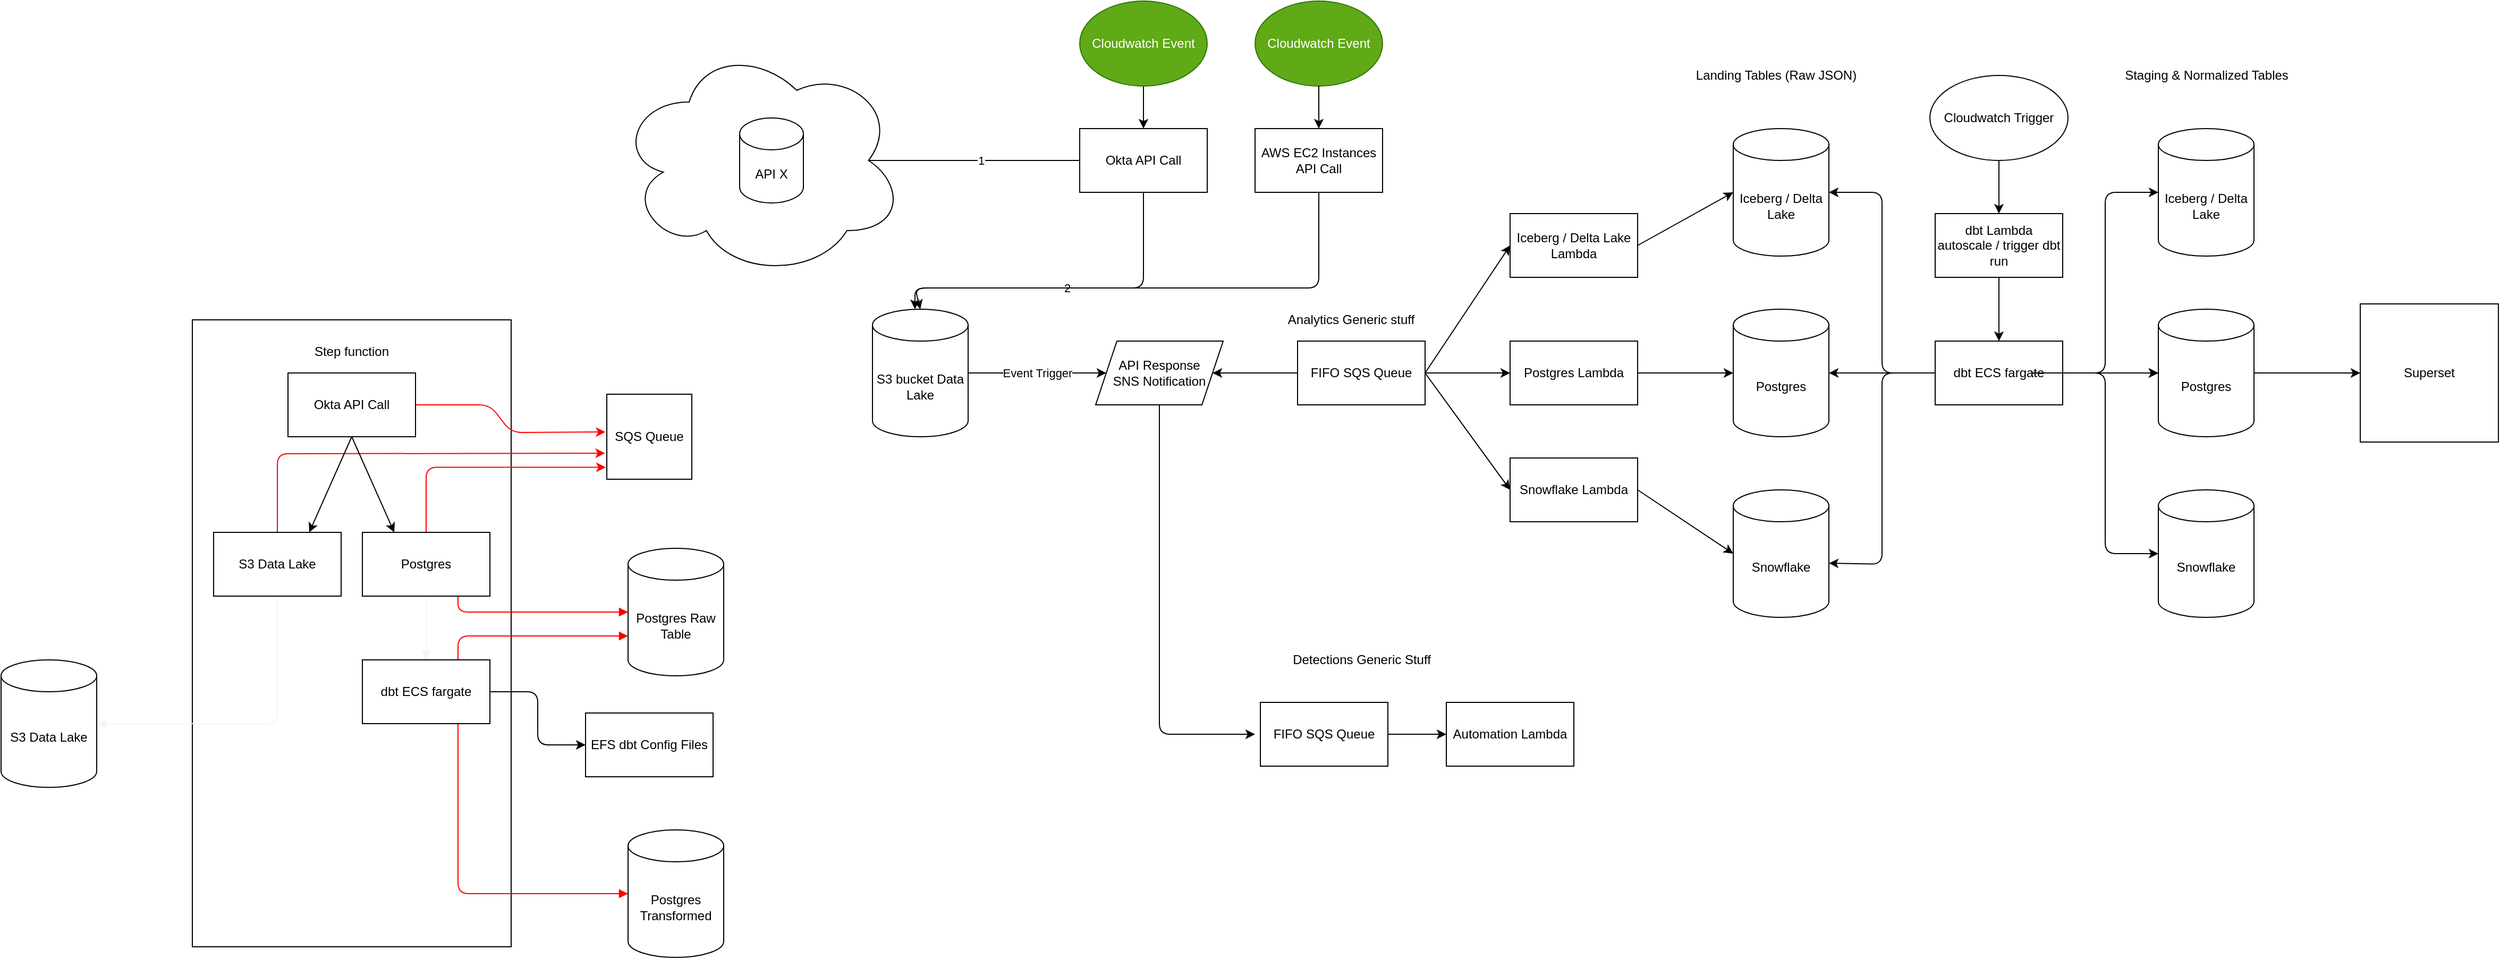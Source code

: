 <mxfile>
    <diagram id="F33jILelvyepg5wKvacy" name="Page-1">
        <mxGraphModel dx="3491" dy="1139" grid="1" gridSize="10" guides="1" tooltips="1" connect="1" arrows="1" fold="1" page="1" pageScale="1" pageWidth="850" pageHeight="1100" math="0" shadow="0">
            <root>
                <mxCell id="0"/>
                <mxCell id="1" parent="0"/>
                <mxCell id="212" value="&lt;span style=&quot;font-size: 12px;&quot;&gt;SQS Queue&lt;/span&gt;" style="whiteSpace=wrap;html=1;aspect=fixed;fontFamily=Helvetica;fontSize=1;fontColor=default;" parent="1" vertex="1">
                    <mxGeometry x="-310" y="460" width="80" height="80" as="geometry"/>
                </mxCell>
                <mxCell id="186" value="" style="rounded=0;whiteSpace=wrap;html=1;" parent="1" vertex="1">
                    <mxGeometry x="-700" y="390" width="300" height="590" as="geometry"/>
                </mxCell>
                <mxCell id="10" value="2" style="edgeStyle=none;html=1;" parent="1" source="2" edge="1">
                    <mxGeometry relative="1" as="geometry">
                        <mxPoint x="-20" y="380" as="targetPoint"/>
                        <Array as="points">
                            <mxPoint x="195" y="360"/>
                            <mxPoint x="80" y="360"/>
                            <mxPoint x="-20" y="360"/>
                        </Array>
                        <mxPoint as="offset"/>
                    </mxGeometry>
                </mxCell>
                <mxCell id="20" style="edgeStyle=none;html=1;entryX=1;entryY=0.5;entryDx=0;entryDy=0;entryPerimeter=0;" parent="1" source="2" target="15" edge="1">
                    <mxGeometry relative="1" as="geometry"/>
                </mxCell>
                <mxCell id="29" value="1" style="edgeLabel;html=1;align=center;verticalAlign=middle;resizable=0;points=[];" parent="20" connectable="0" vertex="1">
                    <mxGeometry x="-0.28" relative="1" as="geometry">
                        <mxPoint as="offset"/>
                    </mxGeometry>
                </mxCell>
                <mxCell id="2" value="Okta API Call" style="rounded=0;whiteSpace=wrap;html=1;" parent="1" vertex="1">
                    <mxGeometry x="135" y="210" width="120" height="60" as="geometry"/>
                </mxCell>
                <mxCell id="4" value="" style="edgeStyle=none;html=1;" parent="1" source="3" target="2" edge="1">
                    <mxGeometry relative="1" as="geometry"/>
                </mxCell>
                <mxCell id="3" value="Cloudwatch Event" style="ellipse;whiteSpace=wrap;html=1;fillColor=#60a917;fontColor=#ffffff;strokeColor=#2D7600;" parent="1" vertex="1">
                    <mxGeometry x="135" y="90" width="120" height="80" as="geometry"/>
                </mxCell>
                <mxCell id="23" value="" style="group" parent="1" connectable="0" vertex="1">
                    <mxGeometry x="-290" y="130" width="270" height="220" as="geometry"/>
                </mxCell>
                <mxCell id="24" value="" style="group" parent="23" connectable="0" vertex="1">
                    <mxGeometry x="-10" width="270" height="220" as="geometry"/>
                </mxCell>
                <mxCell id="21" value="" style="ellipse;shape=cloud;whiteSpace=wrap;html=1;" parent="24" vertex="1">
                    <mxGeometry width="270" height="220" as="geometry"/>
                </mxCell>
                <mxCell id="15" value="API X" style="shape=cylinder3;whiteSpace=wrap;html=1;boundedLbl=1;backgroundOutline=1;size=15;" parent="24" vertex="1">
                    <mxGeometry x="115" y="70" width="60" height="80" as="geometry"/>
                </mxCell>
                <mxCell id="26" value="Postgres" style="shape=cylinder3;whiteSpace=wrap;html=1;boundedLbl=1;backgroundOutline=1;size=15;" parent="1" vertex="1">
                    <mxGeometry x="750" y="380" width="90" height="120" as="geometry"/>
                </mxCell>
                <mxCell id="106" value="Event Trigger" style="edgeStyle=none;html=1;" parent="1" source="105" target="107" edge="1">
                    <mxGeometry relative="1" as="geometry">
                        <mxPoint x="150" y="440" as="targetPoint"/>
                    </mxGeometry>
                </mxCell>
                <mxCell id="105" value="S3 bucket Data Lake" style="shape=cylinder3;whiteSpace=wrap;html=1;boundedLbl=1;backgroundOutline=1;size=15;" parent="1" vertex="1">
                    <mxGeometry x="-60" y="380" width="90" height="120" as="geometry"/>
                </mxCell>
                <mxCell id="167" style="edgeStyle=none;html=1;exitX=0.5;exitY=1;exitDx=0;exitDy=0;" parent="1" source="107" edge="1">
                    <mxGeometry relative="1" as="geometry">
                        <mxPoint x="300" y="780" as="targetPoint"/>
                        <Array as="points">
                            <mxPoint x="210" y="660"/>
                            <mxPoint x="210" y="780"/>
                        </Array>
                    </mxGeometry>
                </mxCell>
                <mxCell id="107" value="API Response&lt;br&gt;SNS Notification" style="shape=parallelogram;perimeter=parallelogramPerimeter;whiteSpace=wrap;html=1;fixedSize=1;" parent="1" vertex="1">
                    <mxGeometry x="150" y="410" width="120" height="60" as="geometry"/>
                </mxCell>
                <mxCell id="133" value="" style="edgeStyle=none;html=1;" parent="1" source="112" target="26" edge="1">
                    <mxGeometry relative="1" as="geometry"/>
                </mxCell>
                <mxCell id="112" value="Postgres Lambda" style="rounded=0;whiteSpace=wrap;html=1;" parent="1" vertex="1">
                    <mxGeometry x="540" y="410" width="120" height="60" as="geometry"/>
                </mxCell>
                <mxCell id="117" style="edgeStyle=none;html=1;exitX=0;exitY=0.5;exitDx=0;exitDy=0;entryX=1;entryY=0.5;entryDx=0;entryDy=0;" parent="1" source="115" target="107" edge="1">
                    <mxGeometry relative="1" as="geometry"/>
                </mxCell>
                <mxCell id="127" style="edgeStyle=none;html=1;exitX=1;exitY=0.5;exitDx=0;exitDy=0;entryX=0;entryY=0.5;entryDx=0;entryDy=0;" parent="1" source="115" target="112" edge="1">
                    <mxGeometry relative="1" as="geometry"/>
                </mxCell>
                <mxCell id="168" style="edgeStyle=none;html=1;exitX=1;exitY=0.5;exitDx=0;exitDy=0;entryX=0;entryY=0.5;entryDx=0;entryDy=0;" parent="1" source="115" target="162" edge="1">
                    <mxGeometry relative="1" as="geometry"/>
                </mxCell>
                <mxCell id="169" style="edgeStyle=none;html=1;exitX=1;exitY=0.5;exitDx=0;exitDy=0;entryX=0;entryY=0.5;entryDx=0;entryDy=0;" parent="1" source="115" target="163" edge="1">
                    <mxGeometry relative="1" as="geometry"/>
                </mxCell>
                <mxCell id="115" value="FIFO SQS Queue" style="rounded=0;whiteSpace=wrap;html=1;" parent="1" vertex="1">
                    <mxGeometry x="340" y="410" width="120" height="60" as="geometry"/>
                </mxCell>
                <mxCell id="123" value="Snowflake" style="shape=cylinder3;whiteSpace=wrap;html=1;boundedLbl=1;backgroundOutline=1;size=15;" parent="1" vertex="1">
                    <mxGeometry x="750" y="550" width="90" height="120" as="geometry"/>
                </mxCell>
                <mxCell id="125" value="Iceberg / Delta Lake" style="shape=cylinder3;whiteSpace=wrap;html=1;boundedLbl=1;backgroundOutline=1;size=15;" parent="1" vertex="1">
                    <mxGeometry x="750" y="210" width="90" height="120" as="geometry"/>
                </mxCell>
                <mxCell id="142" value="" style="edgeStyle=none;html=1;" parent="1" source="132" target="26" edge="1">
                    <mxGeometry relative="1" as="geometry"/>
                </mxCell>
                <mxCell id="143" style="edgeStyle=none;html=1;entryX=1;entryY=0.5;entryDx=0;entryDy=0;entryPerimeter=0;" parent="1" target="125" edge="1">
                    <mxGeometry relative="1" as="geometry">
                        <mxPoint x="940" y="440" as="sourcePoint"/>
                        <Array as="points">
                            <mxPoint x="890" y="440"/>
                            <mxPoint x="890" y="270"/>
                        </Array>
                    </mxGeometry>
                </mxCell>
                <mxCell id="144" style="edgeStyle=none;html=1;entryX=1;entryY=0.575;entryDx=0;entryDy=0;entryPerimeter=0;" parent="1" target="123" edge="1">
                    <mxGeometry relative="1" as="geometry">
                        <mxPoint x="940" y="440" as="sourcePoint"/>
                        <Array as="points">
                            <mxPoint x="890" y="440"/>
                            <mxPoint x="890" y="620"/>
                        </Array>
                    </mxGeometry>
                </mxCell>
                <mxCell id="146" value="" style="edgeStyle=none;html=1;entryX=0;entryY=0.5;entryDx=0;entryDy=0;entryPerimeter=0;" parent="1" source="132" target="154" edge="1">
                    <mxGeometry relative="1" as="geometry">
                        <mxPoint x="1140" y="440" as="targetPoint"/>
                    </mxGeometry>
                </mxCell>
                <mxCell id="159" style="edgeStyle=none;html=1;entryX=0;entryY=0.5;entryDx=0;entryDy=0;entryPerimeter=0;" parent="1" target="154" edge="1">
                    <mxGeometry relative="1" as="geometry">
                        <mxPoint x="1030" y="440.0" as="sourcePoint"/>
                    </mxGeometry>
                </mxCell>
                <mxCell id="132" value="dbt ECS fargate" style="rounded=0;whiteSpace=wrap;html=1;" parent="1" vertex="1">
                    <mxGeometry x="940" y="410" width="120" height="60" as="geometry"/>
                </mxCell>
                <mxCell id="141" value="" style="edgeStyle=none;html=1;" parent="1" source="137" target="132" edge="1">
                    <mxGeometry relative="1" as="geometry"/>
                </mxCell>
                <mxCell id="137" value="dbt Lambda autoscale / trigger dbt run" style="rounded=0;whiteSpace=wrap;html=1;" parent="1" vertex="1">
                    <mxGeometry x="940" y="290" width="120" height="60" as="geometry"/>
                </mxCell>
                <mxCell id="140" value="" style="edgeStyle=none;html=1;" parent="1" source="138" target="137" edge="1">
                    <mxGeometry relative="1" as="geometry"/>
                </mxCell>
                <mxCell id="138" value="Cloudwatch Trigger" style="ellipse;whiteSpace=wrap;html=1;" parent="1" vertex="1">
                    <mxGeometry x="935" y="160" width="130" height="80" as="geometry"/>
                </mxCell>
                <mxCell id="184" value="" style="edgeStyle=none;html=1;" parent="1" source="154" target="183" edge="1">
                    <mxGeometry relative="1" as="geometry"/>
                </mxCell>
                <mxCell id="154" value="Postgres" style="shape=cylinder3;whiteSpace=wrap;html=1;boundedLbl=1;backgroundOutline=1;size=15;" parent="1" vertex="1">
                    <mxGeometry x="1150" y="380" width="90" height="120" as="geometry"/>
                </mxCell>
                <mxCell id="155" style="edgeStyle=none;html=1;entryX=0;entryY=0.5;entryDx=0;entryDy=0;entryPerimeter=0;exitX=1;exitY=0.5;exitDx=0;exitDy=0;" parent="1" target="158" edge="1">
                    <mxGeometry relative="1" as="geometry">
                        <mxPoint x="1030" y="440" as="sourcePoint"/>
                        <Array as="points">
                            <mxPoint x="1100" y="440"/>
                            <mxPoint x="1100" y="350"/>
                            <mxPoint x="1100" y="270"/>
                        </Array>
                    </mxGeometry>
                </mxCell>
                <mxCell id="156" style="edgeStyle=none;html=1;entryX=0;entryY=0.5;entryDx=0;entryDy=0;entryPerimeter=0;" parent="1" target="157" edge="1">
                    <mxGeometry relative="1" as="geometry">
                        <Array as="points">
                            <mxPoint x="1100" y="440"/>
                            <mxPoint x="1100" y="610"/>
                        </Array>
                        <mxPoint x="1030" y="440" as="sourcePoint"/>
                    </mxGeometry>
                </mxCell>
                <mxCell id="157" value="Snowflake" style="shape=cylinder3;whiteSpace=wrap;html=1;boundedLbl=1;backgroundOutline=1;size=15;" parent="1" vertex="1">
                    <mxGeometry x="1150" y="550" width="90" height="120" as="geometry"/>
                </mxCell>
                <mxCell id="158" value="Iceberg / Delta Lake" style="shape=cylinder3;whiteSpace=wrap;html=1;boundedLbl=1;backgroundOutline=1;size=15;" parent="1" vertex="1">
                    <mxGeometry x="1150" y="210" width="90" height="120" as="geometry"/>
                </mxCell>
                <mxCell id="160" value="Landing Tables (Raw JSON)" style="text;html=1;align=center;verticalAlign=middle;resizable=0;points=[];autosize=1;strokeColor=none;fillColor=none;" parent="1" vertex="1">
                    <mxGeometry x="705" y="145" width="170" height="30" as="geometry"/>
                </mxCell>
                <mxCell id="161" value="Staging &amp;amp; Normalized Tables" style="text;html=1;align=center;verticalAlign=middle;resizable=0;points=[];autosize=1;strokeColor=none;fillColor=none;" parent="1" vertex="1">
                    <mxGeometry x="1105" y="145" width="180" height="30" as="geometry"/>
                </mxCell>
                <mxCell id="164" style="edgeStyle=none;html=1;exitX=1;exitY=0.5;exitDx=0;exitDy=0;entryX=0;entryY=0.5;entryDx=0;entryDy=0;entryPerimeter=0;" parent="1" source="162" target="125" edge="1">
                    <mxGeometry relative="1" as="geometry"/>
                </mxCell>
                <mxCell id="162" value="Iceberg / Delta Lake Lambda" style="rounded=0;whiteSpace=wrap;html=1;" parent="1" vertex="1">
                    <mxGeometry x="540" y="290" width="120" height="60" as="geometry"/>
                </mxCell>
                <mxCell id="165" style="edgeStyle=none;html=1;exitX=1;exitY=0.5;exitDx=0;exitDy=0;entryX=0;entryY=0.5;entryDx=0;entryDy=0;entryPerimeter=0;" parent="1" source="163" target="123" edge="1">
                    <mxGeometry relative="1" as="geometry"/>
                </mxCell>
                <mxCell id="163" value="Snowflake Lambda" style="rounded=0;whiteSpace=wrap;html=1;" parent="1" vertex="1">
                    <mxGeometry x="540" y="520" width="120" height="60" as="geometry"/>
                </mxCell>
                <mxCell id="171" value="" style="edgeStyle=none;html=1;" parent="1" source="166" target="170" edge="1">
                    <mxGeometry relative="1" as="geometry"/>
                </mxCell>
                <mxCell id="166" value="FIFO SQS Queue" style="rounded=0;whiteSpace=wrap;html=1;" parent="1" vertex="1">
                    <mxGeometry x="305" y="750" width="120" height="60" as="geometry"/>
                </mxCell>
                <mxCell id="170" value="Automation Lambda" style="whiteSpace=wrap;html=1;rounded=0;" parent="1" vertex="1">
                    <mxGeometry x="480" y="750" width="120" height="60" as="geometry"/>
                </mxCell>
                <mxCell id="173" style="edgeStyle=none;html=1;exitX=0.5;exitY=1;exitDx=0;exitDy=0;entryX=0.5;entryY=0;entryDx=0;entryDy=0;entryPerimeter=0;" parent="1" source="172" target="105" edge="1">
                    <mxGeometry relative="1" as="geometry">
                        <Array as="points">
                            <mxPoint x="360" y="360"/>
                            <mxPoint x="190" y="360"/>
                            <mxPoint x="-20" y="360"/>
                        </Array>
                    </mxGeometry>
                </mxCell>
                <mxCell id="172" value="AWS EC2 Instances API Call" style="rounded=0;whiteSpace=wrap;html=1;" parent="1" vertex="1">
                    <mxGeometry x="300" y="210" width="120" height="60" as="geometry"/>
                </mxCell>
                <mxCell id="178" value="Analytics Generic stuff" style="text;html=1;align=center;verticalAlign=middle;resizable=0;points=[];autosize=1;strokeColor=none;fillColor=none;" parent="1" vertex="1">
                    <mxGeometry x="320" y="375" width="140" height="30" as="geometry"/>
                </mxCell>
                <mxCell id="177" value="Detections Generic Stuff" style="text;html=1;align=center;verticalAlign=middle;resizable=0;points=[];autosize=1;strokeColor=none;fillColor=none;" parent="1" vertex="1">
                    <mxGeometry x="325" y="695" width="150" height="30" as="geometry"/>
                </mxCell>
                <mxCell id="174" value="Cloudwatch Event" style="ellipse;whiteSpace=wrap;html=1;fillColor=#60a917;fontColor=#ffffff;strokeColor=#2D7600;" parent="1" vertex="1">
                    <mxGeometry x="300" y="90" width="120" height="80" as="geometry"/>
                </mxCell>
                <mxCell id="175" value="" style="edgeStyle=none;html=1;" parent="1" source="174" target="172" edge="1">
                    <mxGeometry relative="1" as="geometry"/>
                </mxCell>
                <mxCell id="183" value="Superset" style="whiteSpace=wrap;html=1;aspect=fixed;" parent="1" vertex="1">
                    <mxGeometry x="1340" y="375" width="130" height="130" as="geometry"/>
                </mxCell>
                <mxCell id="189" style="edgeStyle=none;html=1;exitX=1;exitY=0.5;exitDx=0;exitDy=0;entryX=-0.016;entryY=0.444;entryDx=0;entryDy=0;entryPerimeter=0;strokeColor=#FF0000;" parent="1" source="185" target="212" edge="1">
                    <mxGeometry relative="1" as="geometry">
                        <mxPoint x="-315" y="496.335" as="targetPoint"/>
                        <Array as="points">
                            <mxPoint x="-420" y="470"/>
                            <mxPoint x="-400" y="496"/>
                        </Array>
                    </mxGeometry>
                </mxCell>
                <mxCell id="185" value="Okta API Call" style="rounded=0;whiteSpace=wrap;html=1;" parent="1" vertex="1">
                    <mxGeometry x="-610" y="440" width="120" height="60" as="geometry"/>
                </mxCell>
                <mxCell id="187" value="Step function" style="text;html=1;strokeColor=none;fillColor=none;align=center;verticalAlign=middle;whiteSpace=wrap;rounded=0;" parent="1" vertex="1">
                    <mxGeometry x="-600" y="405" width="100" height="30" as="geometry"/>
                </mxCell>
                <mxCell id="193" style="edgeStyle=none;html=1;exitX=0.5;exitY=0;exitDx=0;exitDy=0;entryX=-0.021;entryY=0.694;entryDx=0;entryDy=0;entryPerimeter=0;fillColor=#FF0000;strokeColor=#FF0000;" parent="1" source="190" target="212" edge="1">
                    <mxGeometry relative="1" as="geometry">
                        <mxPoint x="-315" y="515.503" as="targetPoint"/>
                        <Array as="points">
                            <mxPoint x="-620" y="516"/>
                        </Array>
                    </mxGeometry>
                </mxCell>
                <mxCell id="206" style="edgeStyle=orthogonalEdgeStyle;shape=connector;rounded=1;html=1;exitX=0.5;exitY=1;exitDx=0;exitDy=0;entryX=1;entryY=0.5;entryDx=0;entryDy=0;entryPerimeter=0;labelBackgroundColor=default;strokeColor=#F5F5F5;fontFamily=Helvetica;fontSize=1;fontColor=default;endArrow=block;startSize=6;endSize=6;sourcePerimeterSpacing=0;targetPerimeterSpacing=0;fillColor=#FF0000;" parent="1" source="190" target="198" edge="1">
                    <mxGeometry relative="1" as="geometry"/>
                </mxCell>
                <mxCell id="190" value="S3 Data Lake" style="rounded=0;whiteSpace=wrap;html=1;" parent="1" vertex="1">
                    <mxGeometry x="-680" y="590" width="120" height="60" as="geometry"/>
                </mxCell>
                <mxCell id="192" style="edgeStyle=orthogonalEdgeStyle;html=1;exitX=0.5;exitY=0;exitDx=0;exitDy=0;strokeColor=#FF0000;entryX=-0.012;entryY=0.86;entryDx=0;entryDy=0;entryPerimeter=0;" parent="1" source="191" target="212" edge="1">
                    <mxGeometry relative="1" as="geometry">
                        <mxPoint x="-320" y="530" as="targetPoint"/>
                    </mxGeometry>
                </mxCell>
                <mxCell id="201" style="edgeStyle=orthogonalEdgeStyle;html=1;exitX=0.75;exitY=1;exitDx=0;exitDy=0;entryX=0;entryY=0.5;entryDx=0;entryDy=0;entryPerimeter=0;strokeColor=#FF0000;fontSize=1;endArrow=block;startSize=6;endSize=6;sourcePerimeterSpacing=0;targetPerimeterSpacing=0;fillColor=#FF0000;" parent="1" source="191" target="197" edge="1">
                    <mxGeometry relative="1" as="geometry"/>
                </mxCell>
                <mxCell id="208" style="edgeStyle=orthogonalEdgeStyle;shape=connector;rounded=1;html=1;exitX=0.5;exitY=1;exitDx=0;exitDy=0;entryX=0.5;entryY=0;entryDx=0;entryDy=0;labelBackgroundColor=default;strokeColor=#F5F5F5;fontFamily=Helvetica;fontSize=1;fontColor=default;endArrow=block;startSize=6;endSize=6;sourcePerimeterSpacing=0;targetPerimeterSpacing=0;fillColor=#FF0000;" parent="1" source="191" target="204" edge="1">
                    <mxGeometry relative="1" as="geometry"/>
                </mxCell>
                <mxCell id="191" value="Postgres" style="rounded=0;whiteSpace=wrap;html=1;" parent="1" vertex="1">
                    <mxGeometry x="-540" y="590" width="120" height="60" as="geometry"/>
                </mxCell>
                <mxCell id="197" value="Postgres Raw Table" style="shape=cylinder3;whiteSpace=wrap;html=1;boundedLbl=1;backgroundOutline=1;size=15;" parent="1" vertex="1">
                    <mxGeometry x="-290" y="605" width="90" height="120" as="geometry"/>
                </mxCell>
                <mxCell id="198" value="S3 Data Lake" style="shape=cylinder3;whiteSpace=wrap;html=1;boundedLbl=1;backgroundOutline=1;size=15;" parent="1" vertex="1">
                    <mxGeometry x="-880" y="710" width="90" height="120" as="geometry"/>
                </mxCell>
                <mxCell id="196" style="edgeStyle=none;html=1;exitX=0.5;exitY=1;exitDx=0;exitDy=0;entryX=0.25;entryY=0;entryDx=0;entryDy=0;" parent="1" source="185" target="191" edge="1">
                    <mxGeometry relative="1" as="geometry"/>
                </mxCell>
                <mxCell id="194" style="edgeStyle=none;html=1;exitX=0.5;exitY=1;exitDx=0;exitDy=0;entryX=0.75;entryY=0;entryDx=0;entryDy=0;" parent="1" source="185" target="190" edge="1">
                    <mxGeometry relative="1" as="geometry"/>
                </mxCell>
                <mxCell id="207" style="edgeStyle=orthogonalEdgeStyle;shape=connector;rounded=1;html=1;exitX=0.75;exitY=0;exitDx=0;exitDy=0;entryX=0;entryY=0;entryDx=0;entryDy=82.5;entryPerimeter=0;labelBackgroundColor=default;strokeColor=#FF0000;fontFamily=Helvetica;fontSize=1;fontColor=default;endArrow=block;startSize=6;endSize=6;sourcePerimeterSpacing=0;targetPerimeterSpacing=0;fillColor=#FF0000;" parent="1" source="204" target="197" edge="1">
                    <mxGeometry relative="1" as="geometry"/>
                </mxCell>
                <mxCell id="209" style="edgeStyle=orthogonalEdgeStyle;shape=connector;rounded=1;html=1;exitX=0.75;exitY=1;exitDx=0;exitDy=0;entryX=0;entryY=0.5;entryDx=0;entryDy=0;entryPerimeter=0;labelBackgroundColor=default;strokeColor=#FF0000;fontFamily=Helvetica;fontSize=1;fontColor=default;endArrow=block;startSize=6;endSize=6;sourcePerimeterSpacing=0;targetPerimeterSpacing=0;fillColor=#FF0000;" parent="1" source="204" target="205" edge="1">
                    <mxGeometry relative="1" as="geometry"/>
                </mxCell>
                <mxCell id="215" style="edgeStyle=orthogonalEdgeStyle;html=1;exitX=1;exitY=0.5;exitDx=0;exitDy=0;entryX=0;entryY=0.5;entryDx=0;entryDy=0;" edge="1" parent="1" source="204" target="213">
                    <mxGeometry relative="1" as="geometry"/>
                </mxCell>
                <mxCell id="204" value="dbt ECS fargate" style="rounded=0;whiteSpace=wrap;html=1;" parent="1" vertex="1">
                    <mxGeometry x="-540" y="710" width="120" height="60" as="geometry"/>
                </mxCell>
                <mxCell id="205" value="Postgres Transformed" style="shape=cylinder3;whiteSpace=wrap;html=1;boundedLbl=1;backgroundOutline=1;size=15;" parent="1" vertex="1">
                    <mxGeometry x="-290" y="870" width="90" height="120" as="geometry"/>
                </mxCell>
                <mxCell id="213" value="EFS dbt Config Files" style="rounded=0;whiteSpace=wrap;html=1;" vertex="1" parent="1">
                    <mxGeometry x="-330" y="760" width="120" height="60" as="geometry"/>
                </mxCell>
            </root>
        </mxGraphModel>
    </diagram>
</mxfile>